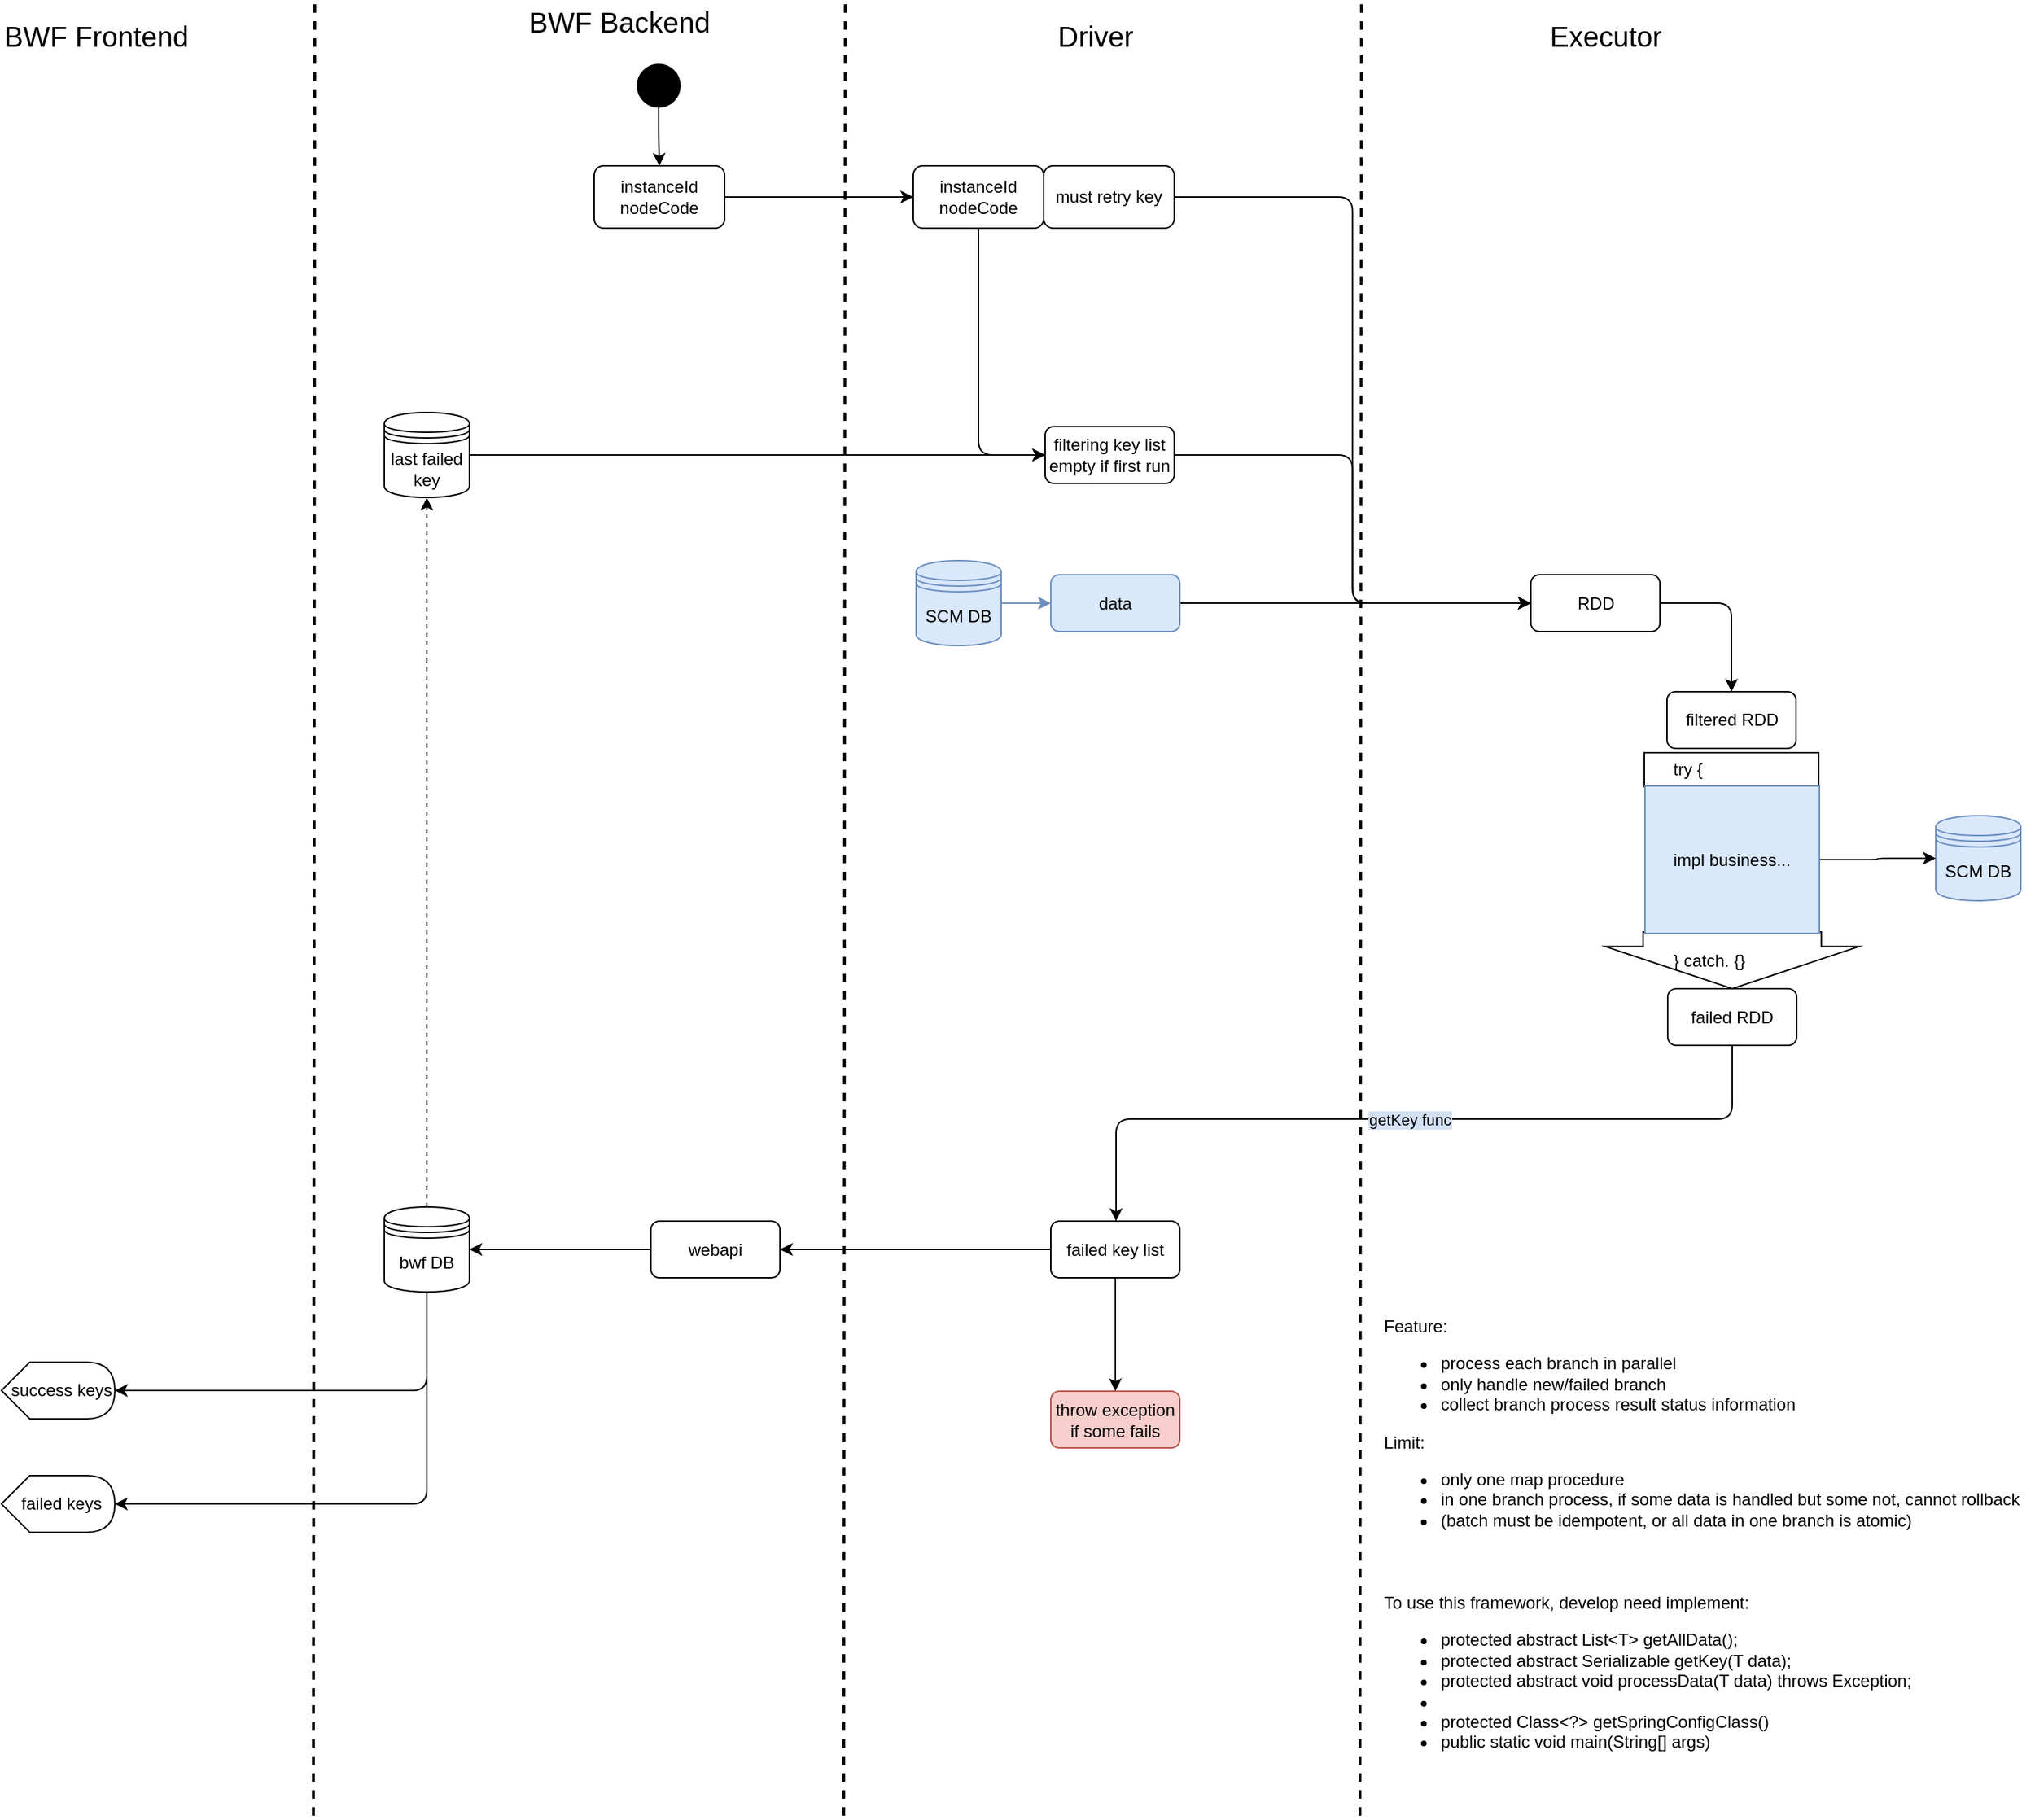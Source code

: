 <mxfile version="11.1.4" type="github"><diagram id="LN1JEF8fKV4As8vXSH5P" name="Page-1"><mxGraphModel dx="1249" dy="1836" grid="1" gridSize="10" guides="1" tooltips="1" connect="1" arrows="1" fold="1" page="1" pageScale="1" pageWidth="1654" pageHeight="1169" math="0" shadow="0"><root><mxCell id="0"/><mxCell id="1" parent="0"/><mxCell id="D7Ps34D5wOHhJ69BjxMt-3" value="" style="endArrow=none;dashed=1;html=1;strokeWidth=2;" parent="1" edge="1"><mxGeometry width="50" height="50" relative="1" as="geometry"><mxPoint x="1028" y="1150" as="sourcePoint"/><mxPoint x="1029" y="-130" as="targetPoint"/></mxGeometry></mxCell><mxCell id="D7Ps34D5wOHhJ69BjxMt-185" style="edgeStyle=orthogonalEdgeStyle;orthogonalLoop=1;jettySize=auto;html=1;entryX=0;entryY=0.5;entryDx=0;entryDy=0;strokeWidth=1;" parent="1" source="D7Ps34D5wOHhJ69BjxMt-6" target="D7Ps34D5wOHhJ69BjxMt-107" edge="1"><mxGeometry relative="1" as="geometry"/></mxCell><mxCell id="D7Ps34D5wOHhJ69BjxMt-6" value="filtering key list&lt;br&gt;empty if first run" style="rounded=1;whiteSpace=wrap;html=1;" parent="1" vertex="1"><mxGeometry x="806" y="170" width="91" height="40" as="geometry"/></mxCell><mxCell id="D7Ps34D5wOHhJ69BjxMt-109" value="filtered RDD" style="rounded=1;whiteSpace=wrap;html=1;" parent="1" vertex="1"><mxGeometry x="1244.5" y="357" width="91" height="40" as="geometry"/></mxCell><mxCell id="D7Ps34D5wOHhJ69BjxMt-146" style="edgeStyle=orthogonalEdgeStyle;rounded=1;orthogonalLoop=1;jettySize=auto;html=1;labelBackgroundColor=#ffffff;strokeWidth=1;exitX=1;exitY=0.5;exitDx=0;exitDy=0;" parent="1" source="D7Ps34D5wOHhJ69BjxMt-107" target="D7Ps34D5wOHhJ69BjxMt-109" edge="1"><mxGeometry relative="1" as="geometry"/></mxCell><mxCell id="D7Ps34D5wOHhJ69BjxMt-107" value="RDD" style="rounded=1;whiteSpace=wrap;html=1;" parent="1" vertex="1"><mxGeometry x="1148.5" y="274.5" width="91" height="40" as="geometry"/></mxCell><mxCell id="D7Ps34D5wOHhJ69BjxMt-39" value="getKey func" style="edgeStyle=orthogonalEdgeStyle;rounded=1;orthogonalLoop=1;jettySize=auto;html=1;strokeColor=#000000;strokeWidth=1;labelBackgroundColor=#D4E1F5;" parent="1" source="D7Ps34D5wOHhJ69BjxMt-35" target="D7Ps34D5wOHhJ69BjxMt-38" edge="1"><mxGeometry relative="1" as="geometry"><Array as="points"><mxPoint x="1291" y="658.5"/><mxPoint x="856" y="658.5"/></Array></mxGeometry></mxCell><mxCell id="D7Ps34D5wOHhJ69BjxMt-35" value="failed RDD" style="rounded=1;whiteSpace=wrap;html=1;" parent="1" vertex="1"><mxGeometry x="1245" y="566.5" width="91" height="40" as="geometry"/></mxCell><mxCell id="D7Ps34D5wOHhJ69BjxMt-165" style="edgeStyle=orthogonalEdgeStyle;rounded=1;orthogonalLoop=1;jettySize=auto;html=1;labelBackgroundColor=#ffffff;strokeWidth=1;fillColor=#A9C4EB;" parent="1" source="D7Ps34D5wOHhJ69BjxMt-38" target="D7Ps34D5wOHhJ69BjxMt-137" edge="1"><mxGeometry relative="1" as="geometry"/></mxCell><mxCell id="bL53v2d-Ox7N4HGlk-b5-5" value="" style="edgeStyle=orthogonalEdgeStyle;rounded=0;orthogonalLoop=1;jettySize=auto;html=1;" edge="1" parent="1" source="D7Ps34D5wOHhJ69BjxMt-38" target="bL53v2d-Ox7N4HGlk-b5-4"><mxGeometry relative="1" as="geometry"/></mxCell><mxCell id="D7Ps34D5wOHhJ69BjxMt-38" value="failed key list" style="rounded=1;whiteSpace=wrap;html=1;" parent="1" vertex="1"><mxGeometry x="810" y="730.5" width="91" height="40" as="geometry"/></mxCell><mxCell id="bL53v2d-Ox7N4HGlk-b5-4" value="throw exception&lt;br&gt;if some fails" style="rounded=1;whiteSpace=wrap;html=1;fillColor=#f8cecc;strokeColor=#b85450;" vertex="1" parent="1"><mxGeometry x="810" y="850.5" width="91" height="40" as="geometry"/></mxCell><mxCell id="bL53v2d-Ox7N4HGlk-b5-10" style="edgeStyle=orthogonalEdgeStyle;rounded=1;orthogonalLoop=1;jettySize=auto;html=1;" edge="1" parent="1" source="D7Ps34D5wOHhJ69BjxMt-66" target="D7Ps34D5wOHhJ69BjxMt-6"><mxGeometry relative="1" as="geometry"/></mxCell><mxCell id="D7Ps34D5wOHhJ69BjxMt-66" value="&lt;span style=&quot;white-space: normal&quot;&gt;last failed key&lt;/span&gt;" style="shape=datastore;whiteSpace=wrap;html=1;labelBackgroundColor=none;strokeColor=#000000;strokeWidth=1;fillColor=none;gradientColor=none;align=center;" parent="1" vertex="1"><mxGeometry x="340" y="160" width="60" height="60" as="geometry"/></mxCell><mxCell id="D7Ps34D5wOHhJ69BjxMt-74" style="edgeStyle=orthogonalEdgeStyle;rounded=1;orthogonalLoop=1;jettySize=auto;html=1;strokeColor=#000000;strokeWidth=1;" parent="1" source="D7Ps34D5wOHhJ69BjxMt-68" target="D7Ps34D5wOHhJ69BjxMt-70" edge="1"><mxGeometry relative="1" as="geometry"/></mxCell><mxCell id="D7Ps34D5wOHhJ69BjxMt-68" value="" style="ellipse;whiteSpace=wrap;html=1;aspect=fixed;labelBackgroundColor=none;strokeColor=#000000;strokeWidth=1;fillColor=#000000;gradientColor=none;align=center;" parent="1" vertex="1"><mxGeometry x="518.5" y="-85.5" width="30" height="30" as="geometry"/></mxCell><mxCell id="bL53v2d-Ox7N4HGlk-b5-9" value="" style="edgeStyle=orthogonalEdgeStyle;rounded=0;orthogonalLoop=1;jettySize=auto;html=1;" edge="1" parent="1" source="D7Ps34D5wOHhJ69BjxMt-70" target="bL53v2d-Ox7N4HGlk-b5-8"><mxGeometry relative="1" as="geometry"/></mxCell><mxCell id="D7Ps34D5wOHhJ69BjxMt-70" value="instanceId&lt;br&gt;nodeCode" style="rounded=1;whiteSpace=wrap;html=1;labelBackgroundColor=none;strokeColor=#000000;strokeWidth=1;fillColor=none;gradientColor=none;align=center;" parent="1" vertex="1"><mxGeometry x="488" y="-14" width="92" height="44" as="geometry"/></mxCell><mxCell id="bL53v2d-Ox7N4HGlk-b5-11" style="edgeStyle=orthogonalEdgeStyle;rounded=1;orthogonalLoop=1;jettySize=auto;html=1;entryX=0;entryY=0.5;entryDx=0;entryDy=0;exitX=0.5;exitY=1;exitDx=0;exitDy=0;" edge="1" parent="1" source="bL53v2d-Ox7N4HGlk-b5-8" target="D7Ps34D5wOHhJ69BjxMt-6"><mxGeometry relative="1" as="geometry"/></mxCell><mxCell id="bL53v2d-Ox7N4HGlk-b5-8" value="instanceId&lt;br&gt;nodeCode" style="rounded=1;whiteSpace=wrap;html=1;labelBackgroundColor=none;strokeColor=#000000;strokeWidth=1;fillColor=none;gradientColor=none;align=center;" vertex="1" parent="1"><mxGeometry x="713" y="-14" width="92" height="44" as="geometry"/></mxCell><mxCell id="D7Ps34D5wOHhJ69BjxMt-71" value="" style="endArrow=none;dashed=1;html=1;strokeWidth=2;" parent="1" edge="1"><mxGeometry width="50" height="50" relative="1" as="geometry"><mxPoint x="664" y="1150" as="sourcePoint"/><mxPoint x="665" y="-130" as="targetPoint"/></mxGeometry></mxCell><mxCell id="D7Ps34D5wOHhJ69BjxMt-81" value="} catch. {}" style="shape=singleArrow;direction=south;whiteSpace=wrap;html=1;labelBackgroundColor=none;strokeWidth=1;align=left;arrowWidth=0.702;arrowSize=0.743;spacingLeft=46;" parent="1" vertex="1"><mxGeometry x="1201" y="526.5" width="179" height="40" as="geometry"/></mxCell><mxCell id="D7Ps34D5wOHhJ69BjxMt-83" value="&lt;font style=&quot;font-size: 20px&quot;&gt;BWF Backend&lt;/font&gt;" style="text;html=1;resizable=0;points=[];autosize=1;align=left;verticalAlign=top;spacingTop=-4;" parent="1" vertex="1"><mxGeometry x="440" y="-130" width="140" height="20" as="geometry"/></mxCell><mxCell id="D7Ps34D5wOHhJ69BjxMt-84" value="&lt;font style=&quot;font-size: 20px&quot;&gt;Driver&lt;/font&gt;" style="text;html=1;resizable=0;points=[];autosize=1;align=left;verticalAlign=top;spacingTop=-4;" parent="1" vertex="1"><mxGeometry x="813" y="-120" width="70" height="20" as="geometry"/></mxCell><mxCell id="D7Ps34D5wOHhJ69BjxMt-85" value="&lt;font style=&quot;font-size: 20px&quot;&gt;Executor&lt;/font&gt;" style="text;html=1;resizable=0;points=[];autosize=1;align=left;verticalAlign=top;spacingTop=-4;" parent="1" vertex="1"><mxGeometry x="1159.5" y="-120" width="90" height="20" as="geometry"/></mxCell><mxCell id="D7Ps34D5wOHhJ69BjxMt-139" style="edgeStyle=orthogonalEdgeStyle;rounded=1;orthogonalLoop=1;jettySize=auto;html=1;labelBackgroundColor=#ffffff;strokeWidth=1;" parent="1" source="D7Ps34D5wOHhJ69BjxMt-137" target="D7Ps34D5wOHhJ69BjxMt-135" edge="1"><mxGeometry relative="1" as="geometry"/></mxCell><mxCell id="D7Ps34D5wOHhJ69BjxMt-137" value="webapi" style="rounded=1;whiteSpace=wrap;html=1;" parent="1" vertex="1"><mxGeometry x="528" y="730.5" width="91" height="40" as="geometry"/></mxCell><mxCell id="D7Ps34D5wOHhJ69BjxMt-152" style="edgeStyle=orthogonalEdgeStyle;rounded=1;orthogonalLoop=1;jettySize=auto;html=1;entryX=0;entryY=0.5;entryDx=0;entryDy=0;labelBackgroundColor=#ffffff;strokeWidth=1;fillColor=#dae8fc;strokeColor=#6c8ebf;" parent="1" source="D7Ps34D5wOHhJ69BjxMt-121" target="D7Ps34D5wOHhJ69BjxMt-151" edge="1"><mxGeometry relative="1" as="geometry"/></mxCell><mxCell id="D7Ps34D5wOHhJ69BjxMt-121" value="&lt;span style=&quot;white-space: normal&quot;&gt;SCM DB&lt;/span&gt;" style="shape=datastore;whiteSpace=wrap;html=1;labelBackgroundColor=none;strokeColor=#6c8ebf;strokeWidth=1;fillColor=#dae8fc;align=center;" parent="1" vertex="1"><mxGeometry x="715" y="264.5" width="60" height="60" as="geometry"/></mxCell><mxCell id="D7Ps34D5wOHhJ69BjxMt-172" style="edgeStyle=orthogonalEdgeStyle;rounded=1;orthogonalLoop=1;jettySize=auto;html=1;labelBackgroundColor=#ffffff;strokeWidth=1;fillColor=#A9C4EB;dashed=1;targetPerimeterSpacing=0;endSize=6;jumpStyle=none;shadow=0;" parent="1" source="D7Ps34D5wOHhJ69BjxMt-135" target="D7Ps34D5wOHhJ69BjxMt-66" edge="1"><mxGeometry relative="1" as="geometry"/></mxCell><mxCell id="D7Ps34D5wOHhJ69BjxMt-183" style="edgeStyle=orthogonalEdgeStyle;orthogonalLoop=1;jettySize=auto;html=1;entryX=1;entryY=0.5;entryDx=0;entryDy=0;entryPerimeter=0;strokeWidth=1;exitX=0.5;exitY=1;exitDx=0;exitDy=0;" parent="1" source="D7Ps34D5wOHhJ69BjxMt-135" target="D7Ps34D5wOHhJ69BjxMt-180" edge="1"><mxGeometry relative="1" as="geometry"/></mxCell><mxCell id="D7Ps34D5wOHhJ69BjxMt-184" style="edgeStyle=orthogonalEdgeStyle;orthogonalLoop=1;jettySize=auto;html=1;entryX=1;entryY=0.5;entryDx=0;entryDy=0;entryPerimeter=0;strokeWidth=1;" parent="1" source="D7Ps34D5wOHhJ69BjxMt-135" target="D7Ps34D5wOHhJ69BjxMt-181" edge="1"><mxGeometry relative="1" as="geometry"><Array as="points"><mxPoint x="370" y="930"/></Array></mxGeometry></mxCell><mxCell id="D7Ps34D5wOHhJ69BjxMt-135" value="&lt;span style=&quot;white-space: normal&quot;&gt;bwf DB&lt;/span&gt;" style="shape=datastore;whiteSpace=wrap;html=1;labelBackgroundColor=none;strokeColor=#000000;strokeWidth=1;fillColor=none;gradientColor=none;align=center;" parent="1" vertex="1"><mxGeometry x="340" y="720.5" width="60" height="60" as="geometry"/></mxCell><mxCell id="D7Ps34D5wOHhJ69BjxMt-153" style="edgeStyle=orthogonalEdgeStyle;rounded=1;orthogonalLoop=1;jettySize=auto;html=1;labelBackgroundColor=#ffffff;strokeWidth=1;" parent="1" source="D7Ps34D5wOHhJ69BjxMt-151" target="D7Ps34D5wOHhJ69BjxMt-107" edge="1"><mxGeometry relative="1" as="geometry"/></mxCell><mxCell id="D7Ps34D5wOHhJ69BjxMt-151" value="data" style="rounded=1;whiteSpace=wrap;html=1;fillColor=#dae8fc;strokeColor=#6c8ebf;" parent="1" vertex="1"><mxGeometry x="810" y="274.5" width="91" height="40" as="geometry"/></mxCell><mxCell id="D7Ps34D5wOHhJ69BjxMt-155" value="&lt;span style=&quot;white-space: normal&quot;&gt;SCM DB&lt;/span&gt;" style="shape=datastore;whiteSpace=wrap;html=1;labelBackgroundColor=none;strokeColor=#6c8ebf;strokeWidth=1;fillColor=#dae8fc;align=center;" parent="1" vertex="1"><mxGeometry x="1434" y="444.5" width="60" height="60" as="geometry"/></mxCell><mxCell id="D7Ps34D5wOHhJ69BjxMt-169" value="try {" style="rounded=0;whiteSpace=wrap;html=1;labelBackgroundColor=none;strokeWidth=1;align=left;spacingLeft=18;" parent="1" vertex="1"><mxGeometry x="1228.5" y="400" width="123" height="24" as="geometry"/></mxCell><mxCell id="D7Ps34D5wOHhJ69BjxMt-171" style="edgeStyle=orthogonalEdgeStyle;rounded=1;orthogonalLoop=1;jettySize=auto;html=1;labelBackgroundColor=#ffffff;strokeWidth=1;fillColor=#A9C4EB;" parent="1" source="D7Ps34D5wOHhJ69BjxMt-170" target="D7Ps34D5wOHhJ69BjxMt-155" edge="1"><mxGeometry relative="1" as="geometry"/></mxCell><mxCell id="D7Ps34D5wOHhJ69BjxMt-170" value="impl business..." style="rounded=0;whiteSpace=wrap;html=1;labelBackgroundColor=none;strokeWidth=1;align=left;spacingLeft=18;fillColor=#dae8fc;strokeColor=#6c8ebf;" parent="1" vertex="1"><mxGeometry x="1229" y="423.5" width="123" height="104" as="geometry"/></mxCell><mxCell id="D7Ps34D5wOHhJ69BjxMt-177" value="" style="endArrow=none;dashed=1;html=1;strokeWidth=2;" parent="1" edge="1"><mxGeometry width="50" height="50" relative="1" as="geometry"><mxPoint x="290" y="1150" as="sourcePoint"/><mxPoint x="291" y="-130" as="targetPoint"/></mxGeometry></mxCell><mxCell id="D7Ps34D5wOHhJ69BjxMt-179" value="&lt;font style=&quot;font-size: 20px&quot;&gt;BWF Frontend&lt;br&gt;&lt;/font&gt;" style="text;html=1;resizable=0;points=[];autosize=1;align=left;verticalAlign=top;spacingTop=-4;" parent="1" vertex="1"><mxGeometry x="70" y="-120" width="150" height="20" as="geometry"/></mxCell><mxCell id="D7Ps34D5wOHhJ69BjxMt-180" value="success keys" style="shape=display;whiteSpace=wrap;html=1;labelBackgroundColor=none;strokeWidth=1;align=center;spacingLeft=5;" parent="1" vertex="1"><mxGeometry x="70" y="830" width="80" height="40" as="geometry"/></mxCell><mxCell id="D7Ps34D5wOHhJ69BjxMt-181" value="failed keys" style="shape=display;whiteSpace=wrap;html=1;labelBackgroundColor=none;strokeWidth=1;align=center;spacingLeft=5;" parent="1" vertex="1"><mxGeometry x="70" y="910" width="80" height="40" as="geometry"/></mxCell><mxCell id="bL53v2d-Ox7N4HGlk-b5-1" value="Feature:&lt;br&gt;&lt;ul&gt;&lt;li&gt;process each branch in parallel&lt;/li&gt;&lt;li&gt;only handle new/failed branch&lt;/li&gt;&lt;li&gt;collect branch process result status information&lt;/li&gt;&lt;/ul&gt;Limit:&lt;br&gt;&lt;ul&gt;&lt;li&gt;only one map procedure&lt;/li&gt;&lt;li&gt;in one branch process, if some data is handled but some not, cannot rollback&lt;/li&gt;&lt;li&gt;(batch must be idempotent, or all data in one branch is atomic)&lt;/li&gt;&lt;/ul&gt;" style="text;html=1;resizable=0;points=[];autosize=1;align=left;verticalAlign=top;spacingTop=-4;" vertex="1" parent="1"><mxGeometry x="1043" y="795" width="460" height="160" as="geometry"/></mxCell><mxCell id="bL53v2d-Ox7N4HGlk-b5-2" value="To use this framework, develop need implement:&lt;br&gt;&lt;ul&gt;&lt;li&gt;protected abstract List&amp;lt;T&amp;gt; getAllData();&lt;br&gt;&lt;/li&gt;&lt;li&gt;protected abstract Serializable getKey(T data);&lt;br&gt;&lt;/li&gt;&lt;li&gt;protected abstract void processData(T data) throws Exception;&lt;br&gt;&lt;/li&gt;&lt;li&gt;&lt;br&gt;&lt;/li&gt;&lt;li&gt;protected Class&amp;lt;?&amp;gt; getSpringConfigClass()&lt;br&gt;&lt;/li&gt;&lt;li&gt;public static void main(String[] args)&lt;br&gt;&lt;/li&gt;&lt;/ul&gt;" style="text;html=1;resizable=0;points=[];autosize=1;align=left;verticalAlign=top;spacingTop=-4;" vertex="1" parent="1"><mxGeometry x="1043" y="990" width="390" height="120" as="geometry"/></mxCell><mxCell id="bL53v2d-Ox7N4HGlk-b5-15" style="edgeStyle=orthogonalEdgeStyle;rounded=1;orthogonalLoop=1;jettySize=auto;html=1;entryX=0;entryY=0.5;entryDx=0;entryDy=0;" edge="1" parent="1" source="bL53v2d-Ox7N4HGlk-b5-14" target="D7Ps34D5wOHhJ69BjxMt-107"><mxGeometry relative="1" as="geometry"/></mxCell><mxCell id="bL53v2d-Ox7N4HGlk-b5-14" value="must retry key" style="rounded=1;whiteSpace=wrap;html=1;labelBackgroundColor=none;strokeColor=#000000;strokeWidth=1;fillColor=none;gradientColor=none;align=center;" vertex="1" parent="1"><mxGeometry x="805" y="-14" width="92" height="44" as="geometry"/></mxCell></root></mxGraphModel></diagram></mxfile>